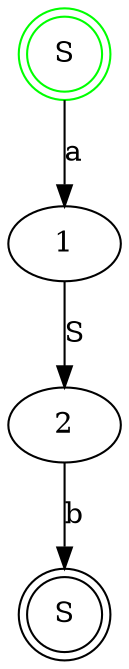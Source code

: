 digraph g {
0[label="S", color="green", shape="doublecircle"];
1;
2;
3[label="S",shape="doublecircle"];

0 -> 1 [label = "a"];
1 -> 2 [label = "S"];
2 -> 3 [label = "b"];
}